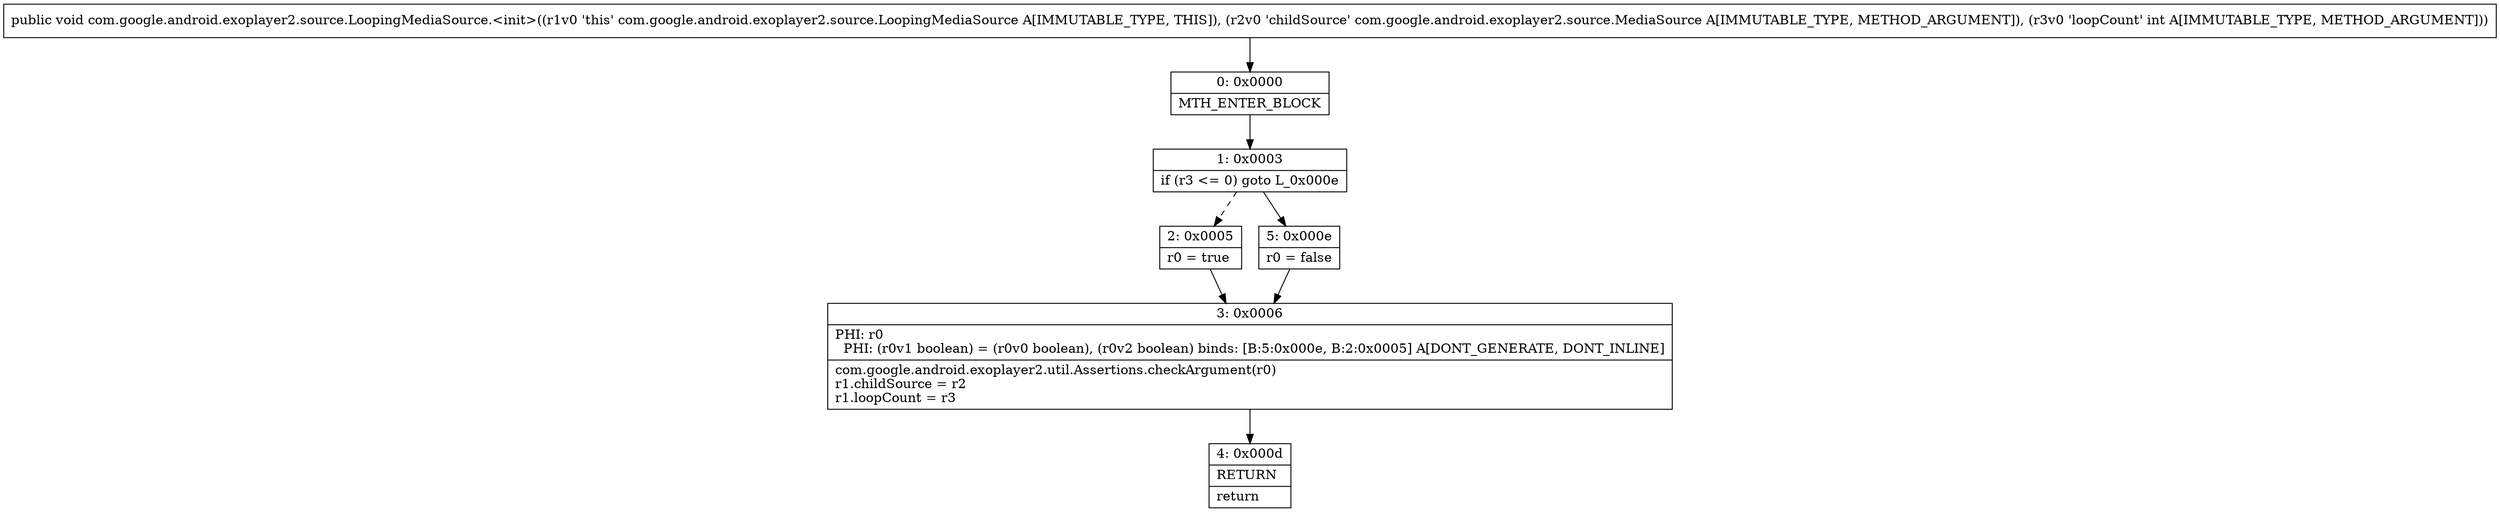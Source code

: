digraph "CFG forcom.google.android.exoplayer2.source.LoopingMediaSource.\<init\>(Lcom\/google\/android\/exoplayer2\/source\/MediaSource;I)V" {
Node_0 [shape=record,label="{0\:\ 0x0000|MTH_ENTER_BLOCK\l}"];
Node_1 [shape=record,label="{1\:\ 0x0003|if (r3 \<= 0) goto L_0x000e\l}"];
Node_2 [shape=record,label="{2\:\ 0x0005|r0 = true\l}"];
Node_3 [shape=record,label="{3\:\ 0x0006|PHI: r0 \l  PHI: (r0v1 boolean) = (r0v0 boolean), (r0v2 boolean) binds: [B:5:0x000e, B:2:0x0005] A[DONT_GENERATE, DONT_INLINE]\l|com.google.android.exoplayer2.util.Assertions.checkArgument(r0)\lr1.childSource = r2\lr1.loopCount = r3\l}"];
Node_4 [shape=record,label="{4\:\ 0x000d|RETURN\l|return\l}"];
Node_5 [shape=record,label="{5\:\ 0x000e|r0 = false\l}"];
MethodNode[shape=record,label="{public void com.google.android.exoplayer2.source.LoopingMediaSource.\<init\>((r1v0 'this' com.google.android.exoplayer2.source.LoopingMediaSource A[IMMUTABLE_TYPE, THIS]), (r2v0 'childSource' com.google.android.exoplayer2.source.MediaSource A[IMMUTABLE_TYPE, METHOD_ARGUMENT]), (r3v0 'loopCount' int A[IMMUTABLE_TYPE, METHOD_ARGUMENT])) }"];
MethodNode -> Node_0;
Node_0 -> Node_1;
Node_1 -> Node_2[style=dashed];
Node_1 -> Node_5;
Node_2 -> Node_3;
Node_3 -> Node_4;
Node_5 -> Node_3;
}

